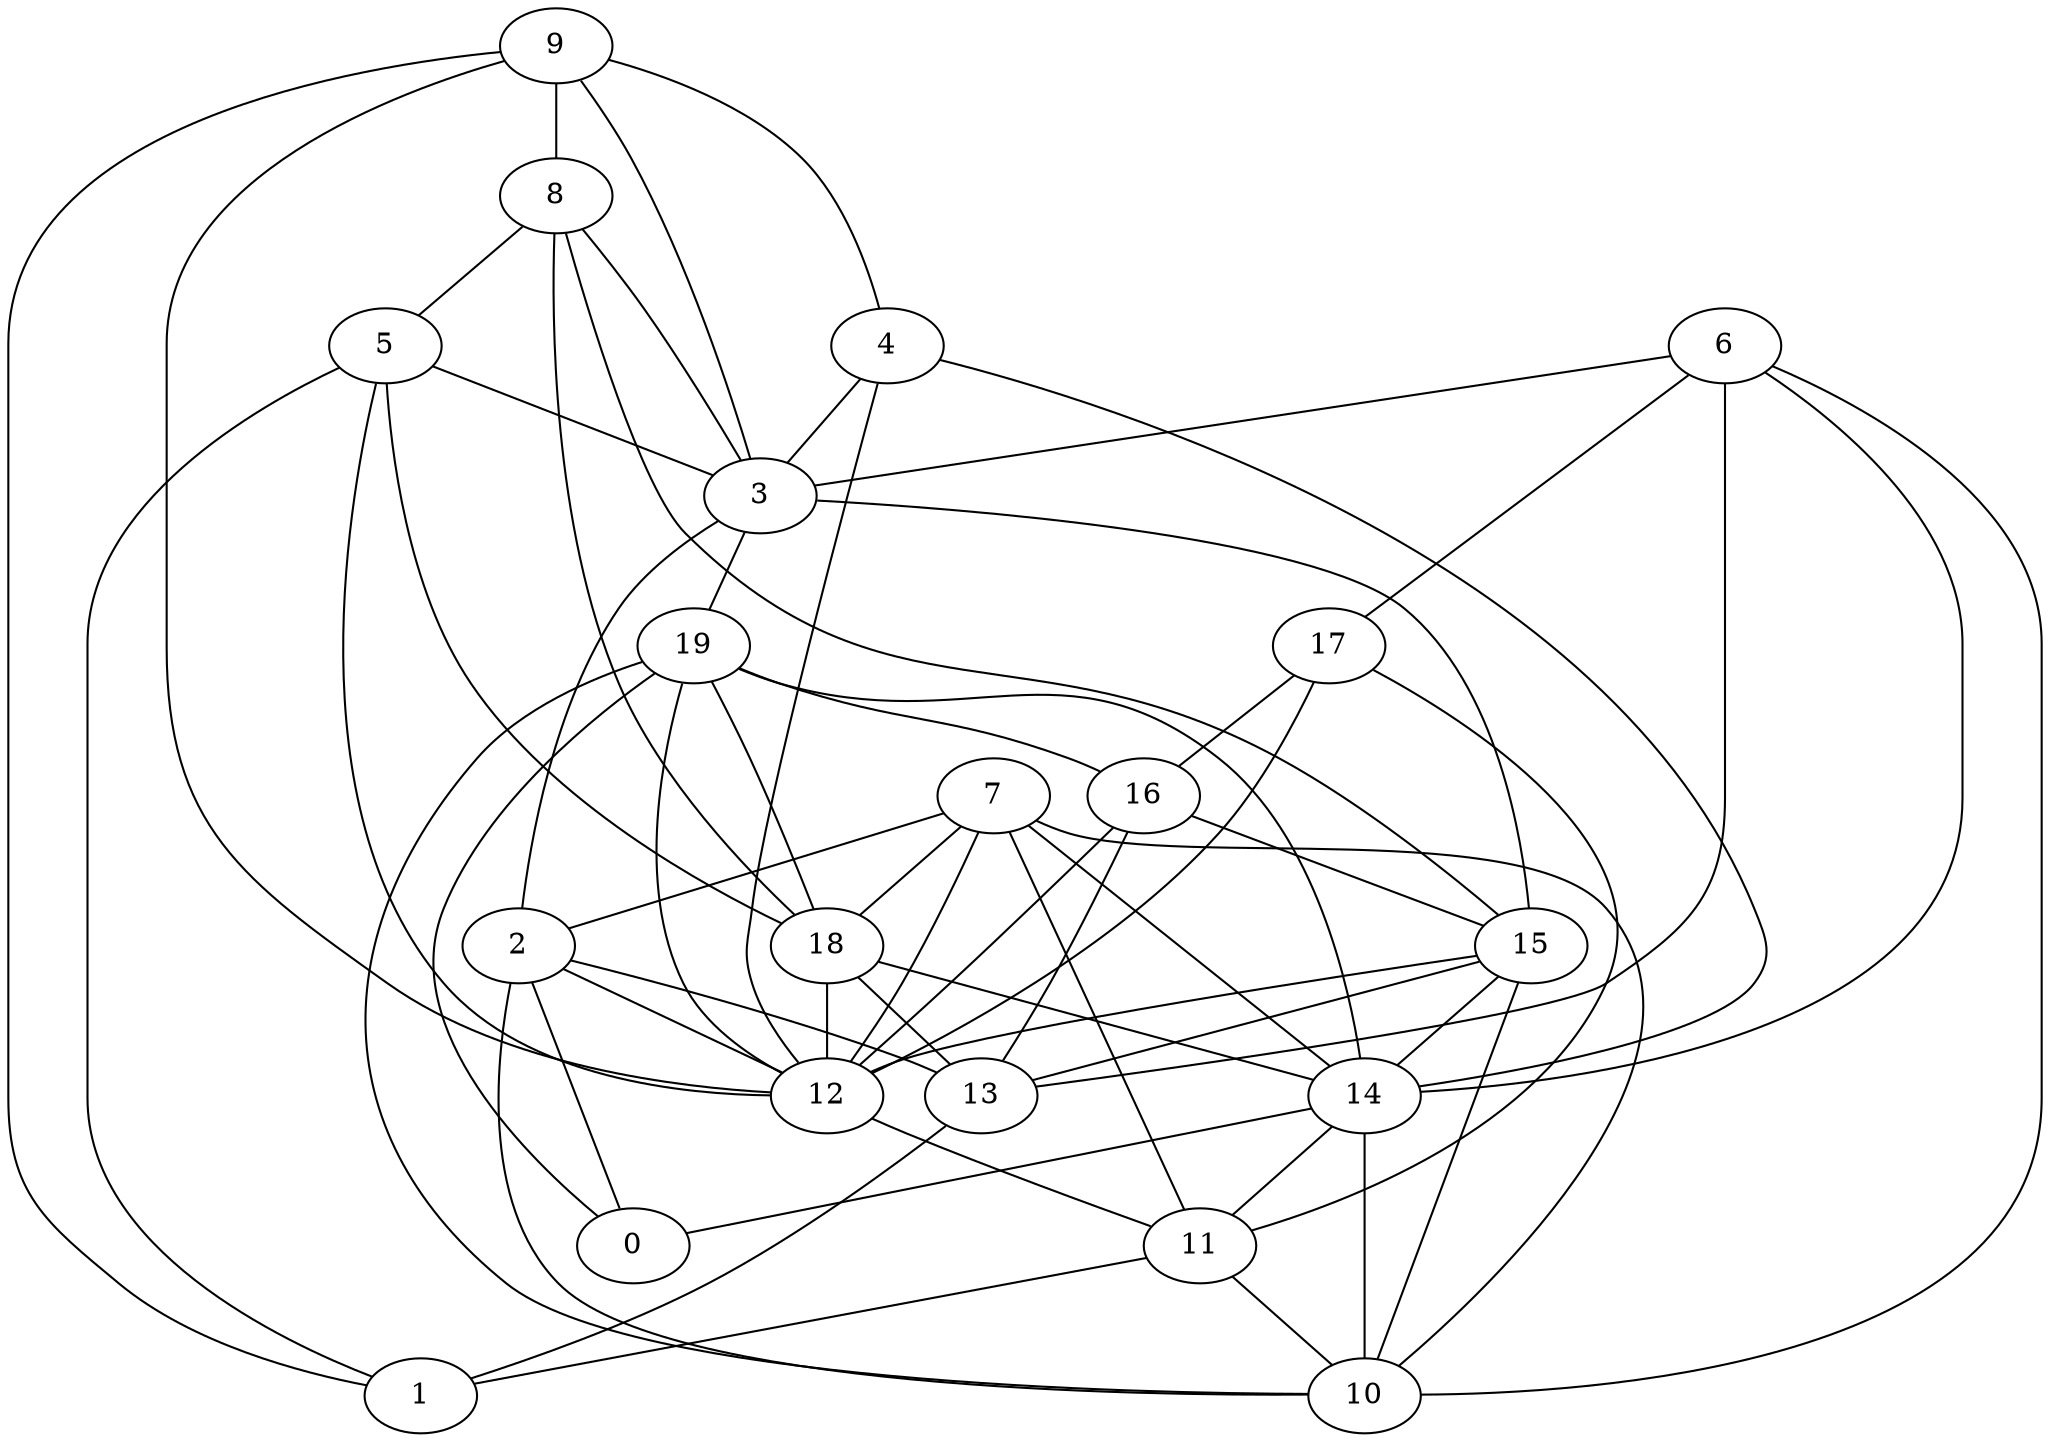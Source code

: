 digraph GG_graph {

subgraph G_graph {
edge [color = black]
"2" -> "0" [dir = none]
"2" -> "10" [dir = none]
"2" -> "12" [dir = none]
"2" -> "13" [dir = none]
"16" -> "12" [dir = none]
"16" -> "15" [dir = none]
"16" -> "13" [dir = none]
"3" -> "15" [dir = none]
"3" -> "19" [dir = none]
"3" -> "2" [dir = none]
"8" -> "3" [dir = none]
"8" -> "5" [dir = none]
"8" -> "18" [dir = none]
"8" -> "15" [dir = none]
"12" -> "11" [dir = none]
"17" -> "11" [dir = none]
"17" -> "12" [dir = none]
"17" -> "16" [dir = none]
"7" -> "10" [dir = none]
"7" -> "2" [dir = none]
"7" -> "11" [dir = none]
"7" -> "14" [dir = none]
"7" -> "12" [dir = none]
"11" -> "10" [dir = none]
"11" -> "1" [dir = none]
"18" -> "12" [dir = none]
"18" -> "14" [dir = none]
"18" -> "13" [dir = none]
"5" -> "12" [dir = none]
"5" -> "3" [dir = none]
"5" -> "1" [dir = none]
"5" -> "18" [dir = none]
"6" -> "14" [dir = none]
"6" -> "13" [dir = none]
"6" -> "17" [dir = none]
"6" -> "3" [dir = none]
"6" -> "10" [dir = none]
"19" -> "16" [dir = none]
"19" -> "12" [dir = none]
"19" -> "14" [dir = none]
"19" -> "18" [dir = none]
"19" -> "0" [dir = none]
"13" -> "1" [dir = none]
"15" -> "10" [dir = none]
"15" -> "12" [dir = none]
"15" -> "14" [dir = none]
"15" -> "13" [dir = none]
"9" -> "1" [dir = none]
"9" -> "8" [dir = none]
"9" -> "12" [dir = none]
"9" -> "4" [dir = none]
"14" -> "0" [dir = none]
"14" -> "10" [dir = none]
"14" -> "11" [dir = none]
"4" -> "12" [dir = none]
"4" -> "3" [dir = none]
"4" -> "14" [dir = none]
"7" -> "18" [dir = none]
"9" -> "3" [dir = none]
"19" -> "10" [dir = none]
}

}
